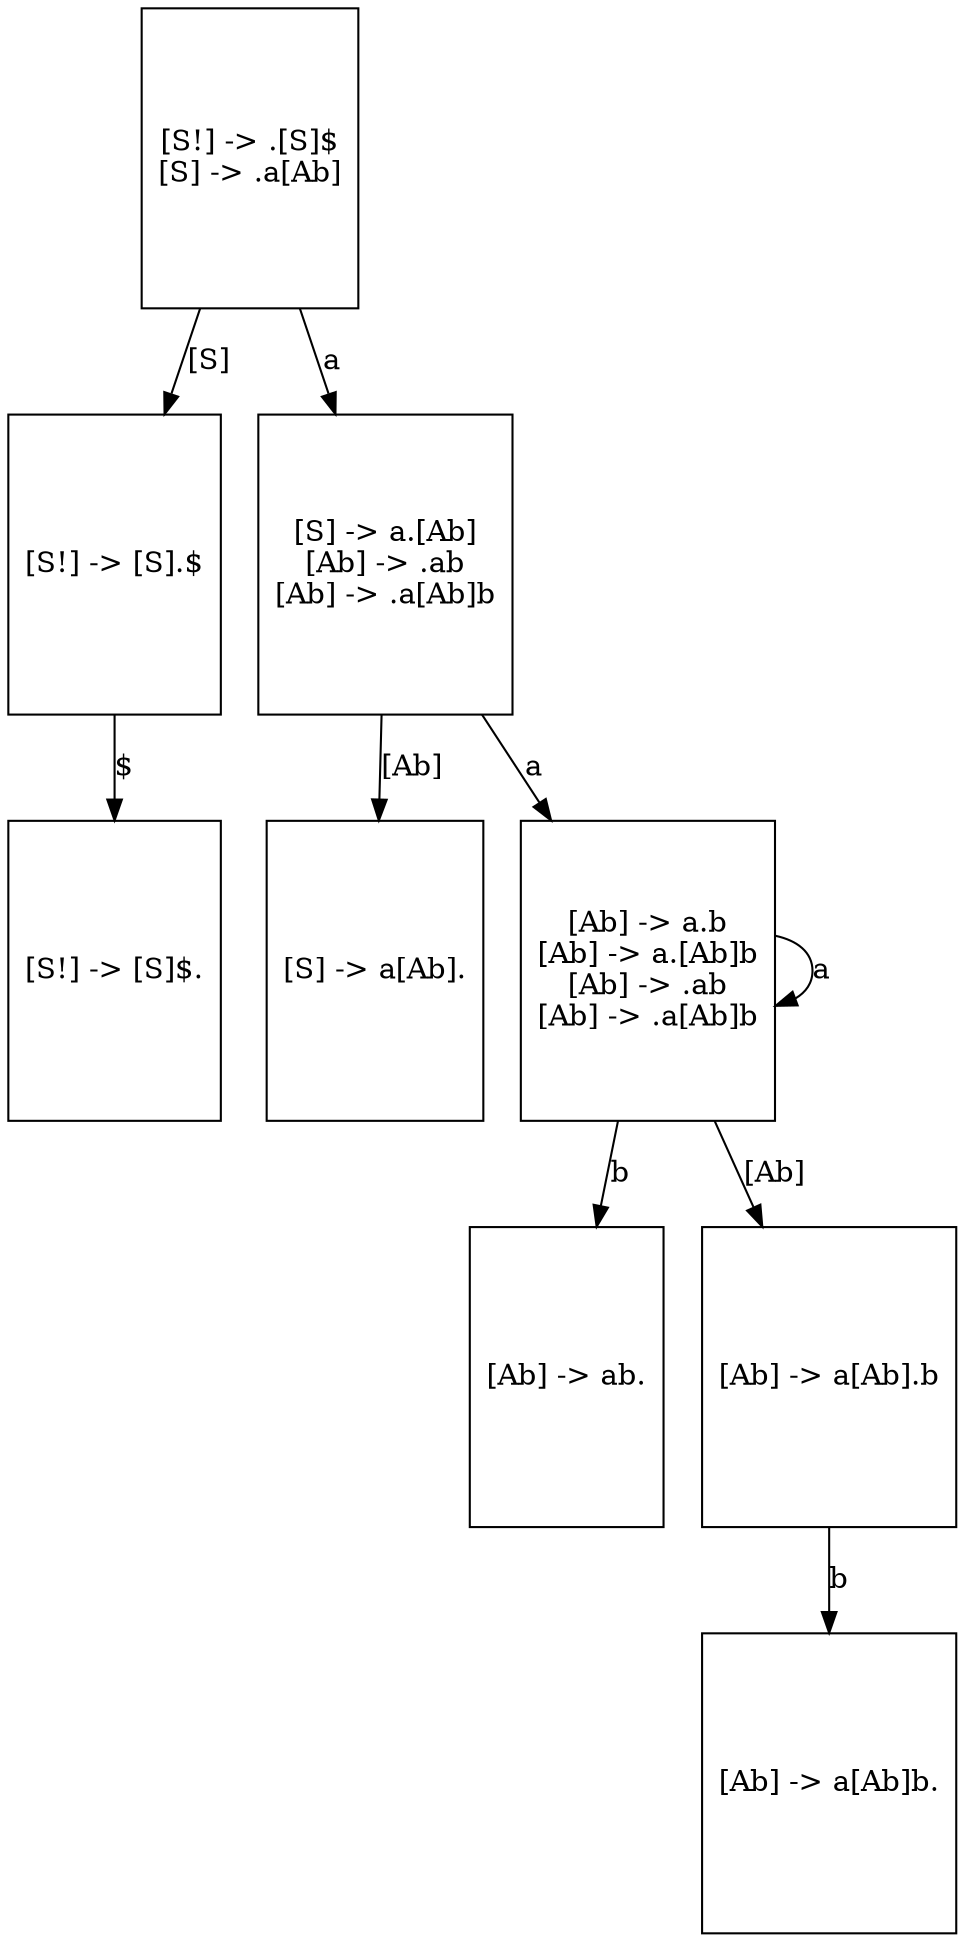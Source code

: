// LR(0) Automata
digraph {
	A0 [label="[S!] -> .[S]$
[S] -> .a[Ab]" height=2 shape=polygon width=1]
	A1 [label="[S!] -> [S].$" height=2 shape=polygon width=1]
	A2 [label="[S] -> a.[Ab]
[Ab] -> .ab
[Ab] -> .a[Ab]b" height=2 shape=polygon width=1]
	A3 [label="[S!] -> [S]$." height=2 shape=polygon width=1]
	A4 [label="[S] -> a[Ab]." height=2 shape=polygon width=1]
	A5 [label="[Ab] -> a.b
[Ab] -> a.[Ab]b
[Ab] -> .ab
[Ab] -> .a[Ab]b" height=2 shape=polygon width=1]
	A6 [label="[Ab] -> ab." height=2 shape=polygon width=1]
	A7 [label="[Ab] -> a[Ab].b" height=2 shape=polygon width=1]
	A8 [label="[Ab] -> a[Ab]b." height=2 shape=polygon width=1]
	A0 -> A1 [label="[S]"]
	A0 -> A2 [label=a]
	A1 -> A3 [label="$"]
	A2 -> A4 [label="[Ab]"]
	A2 -> A5 [label=a]
	A5 -> A6 [label=b]
	A5 -> A7 [label="[Ab]"]
	A5 -> A5 [label=a]
	A7 -> A8 [label=b]
}
